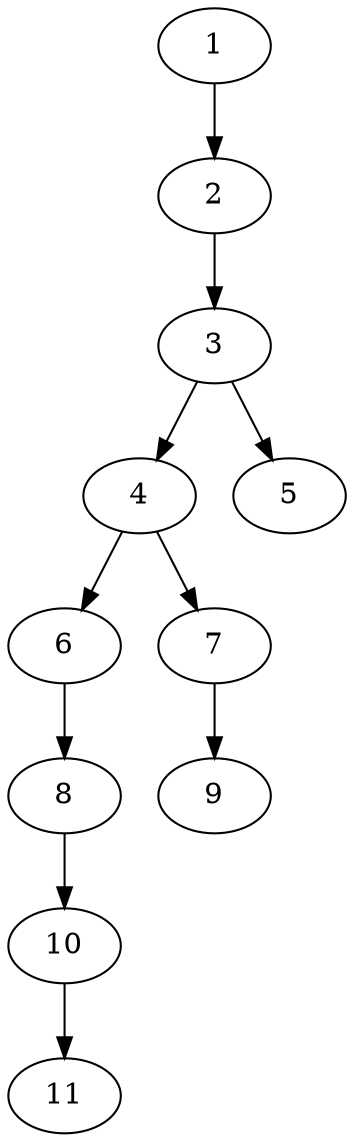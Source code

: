 // DAG (tier=1-easy, mode=compute, n=11, ccr=0.278, fat=0.455, density=0.384, regular=0.692, jump=0.064, mindata=262144, maxdata=2097152)
// DAG automatically generated by daggen at Sun Aug 24 16:33:32 2025
// /home/ermia/Project/Environments/daggen/bin/daggen --dot --ccr 0.278 --fat 0.455 --regular 0.692 --density 0.384 --jump 0.064 --mindata 262144 --maxdata 2097152 -n 11 
digraph G {
  1 [size="1378288193566948", alpha="0.17", expect_size="689144096783474"]
  1 -> 2 [size ="22369808678912"]
  2 [size="27404370358935220", alpha="0.19", expect_size="13702185179467610"]
  2 -> 3 [size ="33924545773568"]
  3 [size="1988359782607618048", alpha="0.01", expect_size="994179891303809024"]
  3 -> 4 [size ="12649886646272"]
  3 -> 5 [size ="12649886646272"]
  4 [size="118006630565543936", alpha="0.20", expect_size="59003315282771968"]
  4 -> 6 [size ="1924690608128"]
  4 -> 7 [size ="1924690608128"]
  5 [size="4062468911345968", alpha="0.07", expect_size="2031234455672984"]
  6 [size="3120123534211284992", alpha="0.01", expect_size="1560061767105642496"]
  6 -> 8 [size ="17081965740032"]
  7 [size="26757695541596204", alpha="0.10", expect_size="13378847770798102"]
  7 -> 9 [size ="26518772252672"]
  8 [size="57992959122997248", alpha="0.17", expect_size="28996479561498624"]
  8 -> 10 [size ="1198597865472"]
  9 [size="1089955059367561", alpha="0.00", expect_size="544977529683780"]
  10 [size="1247322147016064", alpha="0.05", expect_size="623661073508032"]
  10 -> 11 [size ="20624432955392"]
  11 [size="71381840704313056", alpha="0.02", expect_size="35690920352156528"]
}